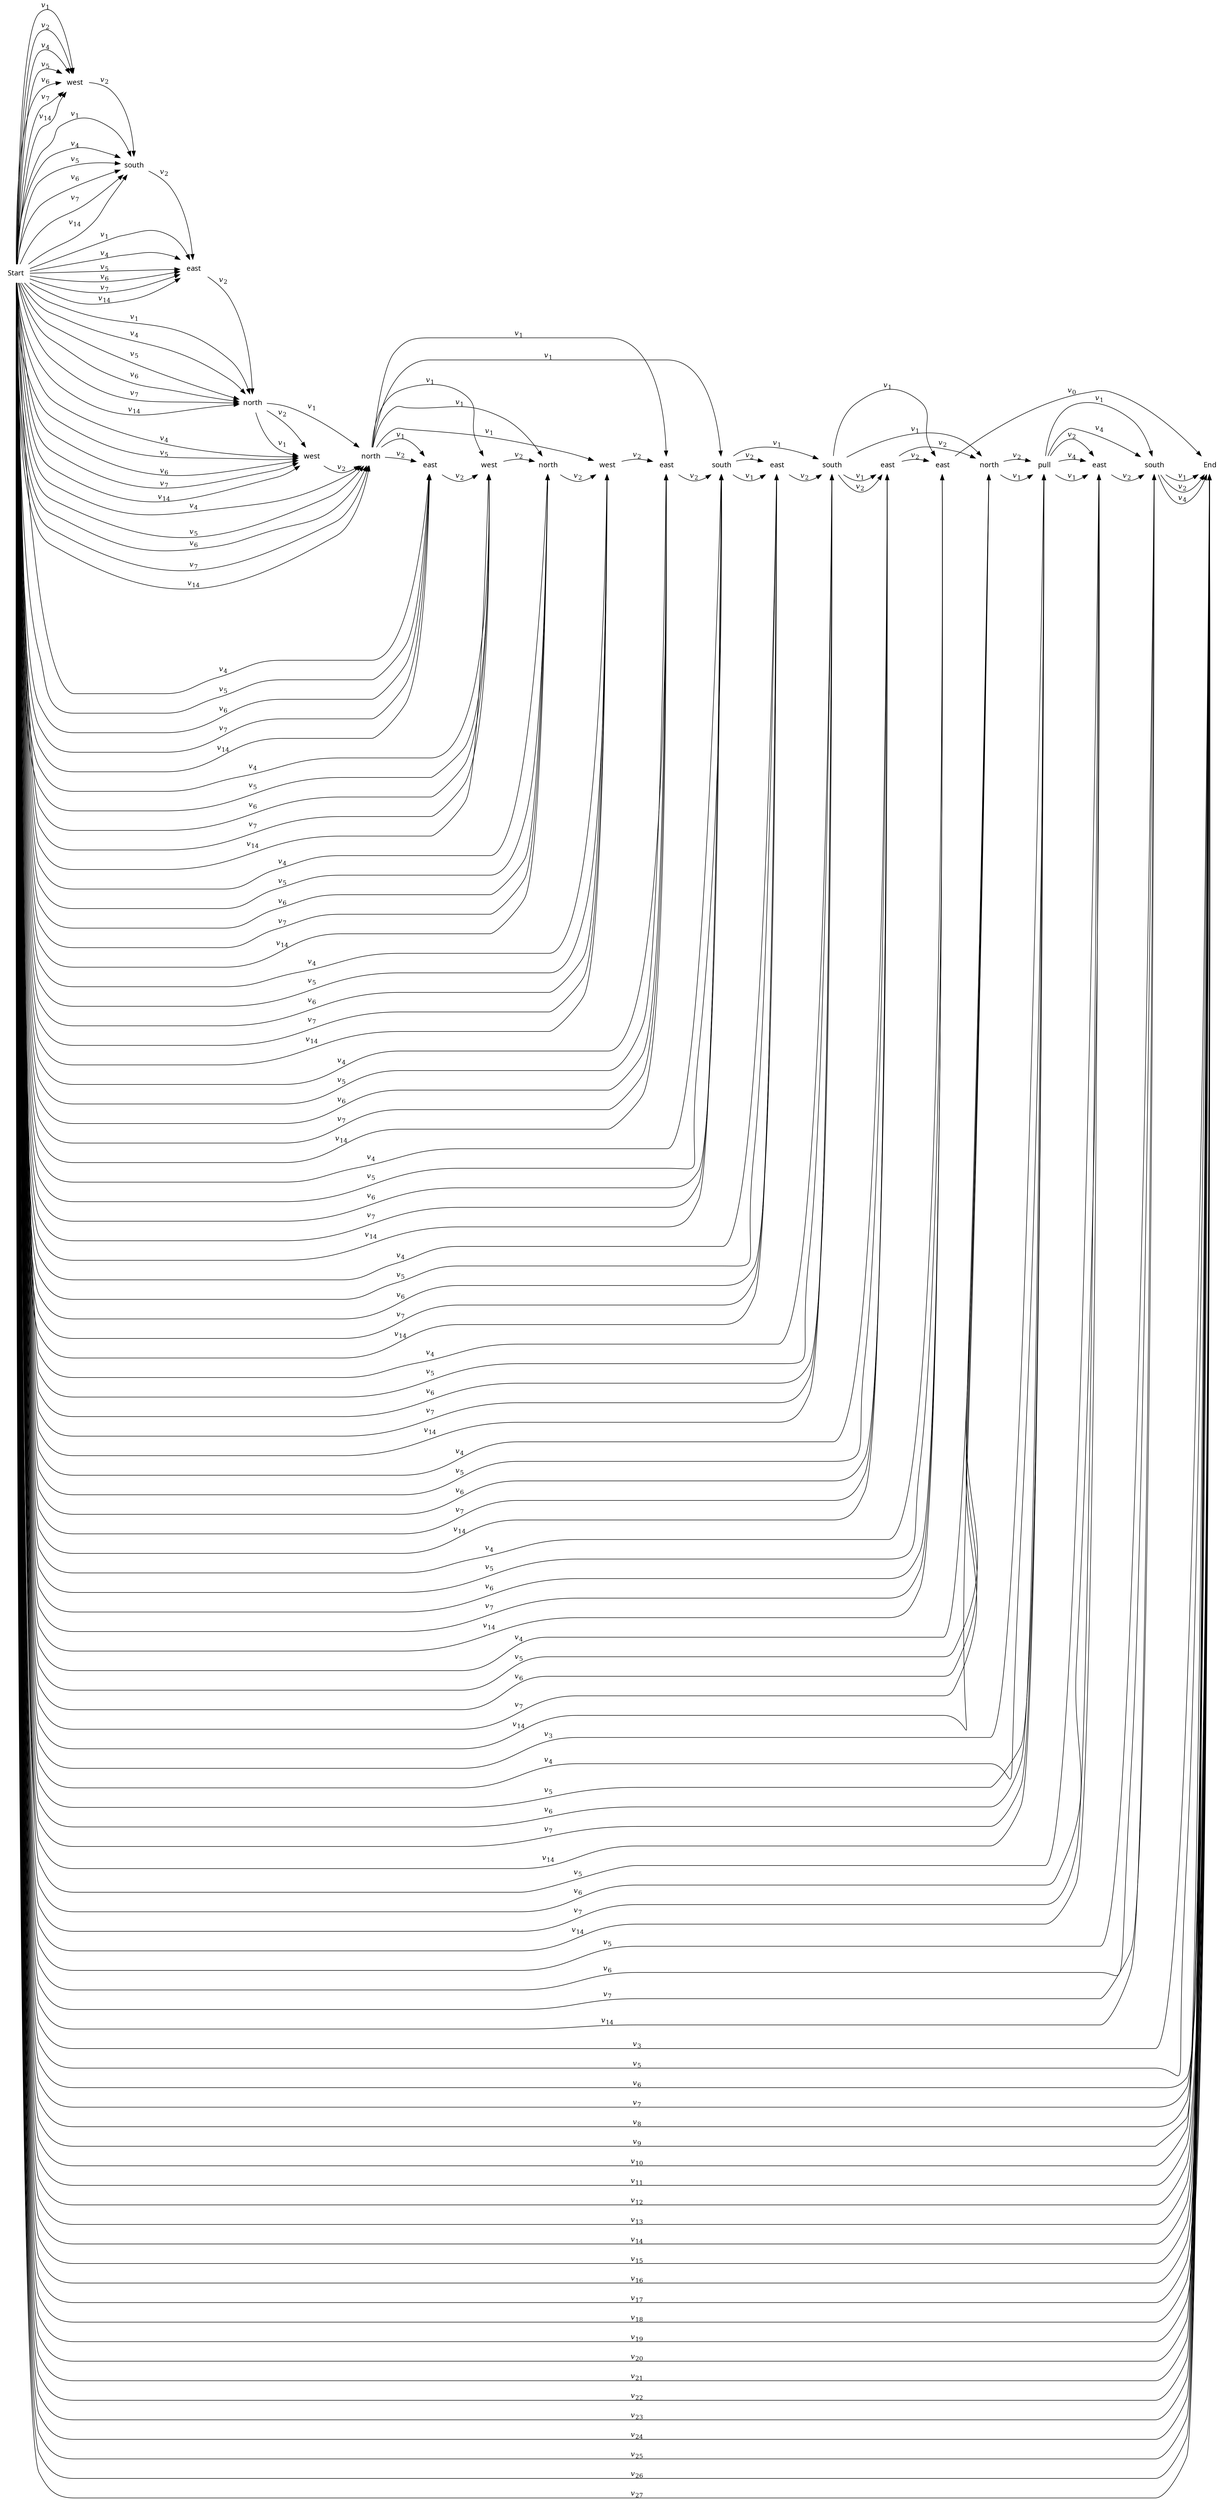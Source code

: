 digraph cat {
rankdir=LR
node [shape=plaintext]
edge [arrowhead=normal]

0 [label="Start",fontname="sans"]
1 [label="west",fontname="sans"]
2 [label="south",fontname="sans"]
3 [label="east",fontname="sans"]
4 [label="north",fontname="sans"]
5 [label="west",fontname="sans"]
6 [label="north",fontname="sans"]
7 [label="east",fontname="sans"]
8 [label="west",fontname="sans"]
9 [label="north",fontname="sans"]
10 [label="west",fontname="sans"]
11 [label="east",fontname="sans"]
12 [label="south",fontname="sans"]
13 [label="east",fontname="sans"]
14 [label="south",fontname="sans"]
15 [label="east",fontname="sans"]
16 [label="east",fontname="sans"]
17 [label="north",fontname="sans"]
18 [label="pull",fontname="sans"]
19 [label="east",fontname="sans"]
20 [label="south",fontname="sans"]
21 [label="End",fontname="sans"]

0 -> 1 [label=<<i>v</i><sub>1</sub>>]
0 -> 2 [label=<<i>v</i><sub>1</sub>>]
0 -> 3 [label=<<i>v</i><sub>1</sub>>]
0 -> 4 [label=<<i>v</i><sub>1</sub>>]
0 -> 1 [label=<<i>v</i><sub>2</sub>>]
0 -> 18 [label=<<i>v</i><sub>3</sub>>]
0 -> 21 [label=<<i>v</i><sub>3</sub>>]
0 -> 1 [label=<<i>v</i><sub>4</sub>>]
0 -> 2 [label=<<i>v</i><sub>4</sub>>]
0 -> 3 [label=<<i>v</i><sub>4</sub>>]
0 -> 4 [label=<<i>v</i><sub>4</sub>>]
0 -> 5 [label=<<i>v</i><sub>4</sub>>]
0 -> 6 [label=<<i>v</i><sub>4</sub>>]
0 -> 7 [label=<<i>v</i><sub>4</sub>>]
0 -> 8 [label=<<i>v</i><sub>4</sub>>]
0 -> 9 [label=<<i>v</i><sub>4</sub>>]
0 -> 10 [label=<<i>v</i><sub>4</sub>>]
0 -> 11 [label=<<i>v</i><sub>4</sub>>]
0 -> 12 [label=<<i>v</i><sub>4</sub>>]
0 -> 13 [label=<<i>v</i><sub>4</sub>>]
0 -> 14 [label=<<i>v</i><sub>4</sub>>]
0 -> 15 [label=<<i>v</i><sub>4</sub>>]
0 -> 16 [label=<<i>v</i><sub>4</sub>>]
0 -> 17 [label=<<i>v</i><sub>4</sub>>]
0 -> 18 [label=<<i>v</i><sub>4</sub>>]
0 -> 1 [label=<<i>v</i><sub>5</sub>>]
0 -> 2 [label=<<i>v</i><sub>5</sub>>]
0 -> 3 [label=<<i>v</i><sub>5</sub>>]
0 -> 4 [label=<<i>v</i><sub>5</sub>>]
0 -> 5 [label=<<i>v</i><sub>5</sub>>]
0 -> 6 [label=<<i>v</i><sub>5</sub>>]
0 -> 7 [label=<<i>v</i><sub>5</sub>>]
0 -> 8 [label=<<i>v</i><sub>5</sub>>]
0 -> 9 [label=<<i>v</i><sub>5</sub>>]
0 -> 10 [label=<<i>v</i><sub>5</sub>>]
0 -> 11 [label=<<i>v</i><sub>5</sub>>]
0 -> 12 [label=<<i>v</i><sub>5</sub>>]
0 -> 13 [label=<<i>v</i><sub>5</sub>>]
0 -> 14 [label=<<i>v</i><sub>5</sub>>]
0 -> 15 [label=<<i>v</i><sub>5</sub>>]
0 -> 16 [label=<<i>v</i><sub>5</sub>>]
0 -> 17 [label=<<i>v</i><sub>5</sub>>]
0 -> 18 [label=<<i>v</i><sub>5</sub>>]
0 -> 19 [label=<<i>v</i><sub>5</sub>>]
0 -> 20 [label=<<i>v</i><sub>5</sub>>]
0 -> 21 [label=<<i>v</i><sub>5</sub>>]
0 -> 1 [label=<<i>v</i><sub>6</sub>>]
0 -> 2 [label=<<i>v</i><sub>6</sub>>]
0 -> 3 [label=<<i>v</i><sub>6</sub>>]
0 -> 4 [label=<<i>v</i><sub>6</sub>>]
0 -> 5 [label=<<i>v</i><sub>6</sub>>]
0 -> 6 [label=<<i>v</i><sub>6</sub>>]
0 -> 7 [label=<<i>v</i><sub>6</sub>>]
0 -> 8 [label=<<i>v</i><sub>6</sub>>]
0 -> 9 [label=<<i>v</i><sub>6</sub>>]
0 -> 10 [label=<<i>v</i><sub>6</sub>>]
0 -> 11 [label=<<i>v</i><sub>6</sub>>]
0 -> 12 [label=<<i>v</i><sub>6</sub>>]
0 -> 13 [label=<<i>v</i><sub>6</sub>>]
0 -> 14 [label=<<i>v</i><sub>6</sub>>]
0 -> 15 [label=<<i>v</i><sub>6</sub>>]
0 -> 16 [label=<<i>v</i><sub>6</sub>>]
0 -> 17 [label=<<i>v</i><sub>6</sub>>]
0 -> 18 [label=<<i>v</i><sub>6</sub>>]
0 -> 19 [label=<<i>v</i><sub>6</sub>>]
0 -> 20 [label=<<i>v</i><sub>6</sub>>]
0 -> 21 [label=<<i>v</i><sub>6</sub>>]
0 -> 1 [label=<<i>v</i><sub>7</sub>>]
0 -> 2 [label=<<i>v</i><sub>7</sub>>]
0 -> 3 [label=<<i>v</i><sub>7</sub>>]
0 -> 4 [label=<<i>v</i><sub>7</sub>>]
0 -> 5 [label=<<i>v</i><sub>7</sub>>]
0 -> 6 [label=<<i>v</i><sub>7</sub>>]
0 -> 7 [label=<<i>v</i><sub>7</sub>>]
0 -> 8 [label=<<i>v</i><sub>7</sub>>]
0 -> 9 [label=<<i>v</i><sub>7</sub>>]
0 -> 10 [label=<<i>v</i><sub>7</sub>>]
0 -> 11 [label=<<i>v</i><sub>7</sub>>]
0 -> 12 [label=<<i>v</i><sub>7</sub>>]
0 -> 13 [label=<<i>v</i><sub>7</sub>>]
0 -> 14 [label=<<i>v</i><sub>7</sub>>]
0 -> 15 [label=<<i>v</i><sub>7</sub>>]
0 -> 16 [label=<<i>v</i><sub>7</sub>>]
0 -> 17 [label=<<i>v</i><sub>7</sub>>]
0 -> 18 [label=<<i>v</i><sub>7</sub>>]
0 -> 19 [label=<<i>v</i><sub>7</sub>>]
0 -> 20 [label=<<i>v</i><sub>7</sub>>]
0 -> 21 [label=<<i>v</i><sub>7</sub>>]
0 -> 21 [label=<<i>v</i><sub>8</sub>>]
0 -> 21 [label=<<i>v</i><sub>9</sub>>]
0 -> 21 [label=<<i>v</i><sub>10</sub>>]
0 -> 21 [label=<<i>v</i><sub>11</sub>>]
0 -> 21 [label=<<i>v</i><sub>12</sub>>]
0 -> 21 [label=<<i>v</i><sub>13</sub>>]
0 -> 1 [label=<<i>v</i><sub>14</sub>>]
0 -> 2 [label=<<i>v</i><sub>14</sub>>]
0 -> 3 [label=<<i>v</i><sub>14</sub>>]
0 -> 4 [label=<<i>v</i><sub>14</sub>>]
0 -> 5 [label=<<i>v</i><sub>14</sub>>]
0 -> 6 [label=<<i>v</i><sub>14</sub>>]
0 -> 7 [label=<<i>v</i><sub>14</sub>>]
0 -> 8 [label=<<i>v</i><sub>14</sub>>]
0 -> 9 [label=<<i>v</i><sub>14</sub>>]
0 -> 10 [label=<<i>v</i><sub>14</sub>>]
0 -> 11 [label=<<i>v</i><sub>14</sub>>]
0 -> 12 [label=<<i>v</i><sub>14</sub>>]
0 -> 13 [label=<<i>v</i><sub>14</sub>>]
0 -> 14 [label=<<i>v</i><sub>14</sub>>]
0 -> 15 [label=<<i>v</i><sub>14</sub>>]
0 -> 16 [label=<<i>v</i><sub>14</sub>>]
0 -> 17 [label=<<i>v</i><sub>14</sub>>]
0 -> 18 [label=<<i>v</i><sub>14</sub>>]
0 -> 19 [label=<<i>v</i><sub>14</sub>>]
0 -> 20 [label=<<i>v</i><sub>14</sub>>]
0 -> 21 [label=<<i>v</i><sub>14</sub>>]
0 -> 21 [label=<<i>v</i><sub>15</sub>>]
0 -> 21 [label=<<i>v</i><sub>16</sub>>]
0 -> 21 [label=<<i>v</i><sub>17</sub>>]
0 -> 21 [label=<<i>v</i><sub>18</sub>>]
0 -> 21 [label=<<i>v</i><sub>19</sub>>]
0 -> 21 [label=<<i>v</i><sub>20</sub>>]
0 -> 21 [label=<<i>v</i><sub>21</sub>>]
0 -> 21 [label=<<i>v</i><sub>22</sub>>]
0 -> 21 [label=<<i>v</i><sub>23</sub>>]
0 -> 21 [label=<<i>v</i><sub>24</sub>>]
0 -> 21 [label=<<i>v</i><sub>25</sub>>]
0 -> 21 [label=<<i>v</i><sub>26</sub>>]
0 -> 21 [label=<<i>v</i><sub>27</sub>>]
1 -> 2 [label=<<i>v</i><sub>2</sub>>]
2 -> 3 [label=<<i>v</i><sub>2</sub>>]
3 -> 4 [label=<<i>v</i><sub>2</sub>>]
4 -> 5 [label=<<i>v</i><sub>1</sub>>]
4 -> 6 [label=<<i>v</i><sub>1</sub>>]
4 -> 5 [label=<<i>v</i><sub>2</sub>>]
5 -> 6 [label=<<i>v</i><sub>2</sub>>]
6 -> 7 [label=<<i>v</i><sub>1</sub>>]
6 -> 8 [label=<<i>v</i><sub>1</sub>>]
6 -> 9 [label=<<i>v</i><sub>1</sub>>]
6 -> 10 [label=<<i>v</i><sub>1</sub>>]
6 -> 11 [label=<<i>v</i><sub>1</sub>>]
6 -> 12 [label=<<i>v</i><sub>1</sub>>]
6 -> 7 [label=<<i>v</i><sub>2</sub>>]
7 -> 8 [label=<<i>v</i><sub>2</sub>>]
8 -> 9 [label=<<i>v</i><sub>2</sub>>]
9 -> 10 [label=<<i>v</i><sub>2</sub>>]
10 -> 11 [label=<<i>v</i><sub>2</sub>>]
11 -> 12 [label=<<i>v</i><sub>2</sub>>]
12 -> 13 [label=<<i>v</i><sub>1</sub>>]
12 -> 14 [label=<<i>v</i><sub>1</sub>>]
12 -> 13 [label=<<i>v</i><sub>2</sub>>]
13 -> 14 [label=<<i>v</i><sub>2</sub>>]
14 -> 15 [label=<<i>v</i><sub>1</sub>>]
14 -> 16 [label=<<i>v</i><sub>1</sub>>]
14 -> 17 [label=<<i>v</i><sub>1</sub>>]
14 -> 15 [label=<<i>v</i><sub>2</sub>>]
15 -> 16 [label=<<i>v</i><sub>2</sub>>]
15 -> 17 [label=<<i>v</i><sub>2</sub>>]
16 -> 21 [label=<<i>v</i><sub>0</sub>>]
17 -> 18 [label=<<i>v</i><sub>1</sub>>]
17 -> 18 [label=<<i>v</i><sub>2</sub>>]
18 -> 19 [label=<<i>v</i><sub>1</sub>>]
18 -> 20 [label=<<i>v</i><sub>1</sub>>]
18 -> 19 [label=<<i>v</i><sub>2</sub>>]
18 -> 19 [label=<<i>v</i><sub>4</sub>>]
18 -> 20 [label=<<i>v</i><sub>4</sub>>]
19 -> 20 [label=<<i>v</i><sub>2</sub>>]
20 -> 21 [label=<<i>v</i><sub>1</sub>>]
20 -> 21 [label=<<i>v</i><sub>2</sub>>]
20 -> 21 [label=<<i>v</i><sub>4</sub>>]

# To line up the actions
0 -> 1 [weight=100,style=invis]
1 -> 2 [weight=100,style=invis]
2 -> 3 [weight=100,style=invis]
3 -> 4 [weight=100,style=invis]
4 -> 5 [weight=100,style=invis]
5 -> 6 [weight=100,style=invis]
6 -> 7 [weight=100,style=invis]
7 -> 8 [weight=100,style=invis]
8 -> 9 [weight=100,style=invis]
9 -> 10 [weight=100,style=invis]
10 -> 11 [weight=100,style=invis]
11 -> 12 [weight=100,style=invis]
12 -> 13 [weight=100,style=invis]
13 -> 14 [weight=100,style=invis]
14 -> 15 [weight=100,style=invis]
15 -> 16 [weight=100,style=invis]
16 -> 17 [weight=100,style=invis]
17 -> 18 [weight=100,style=invis]
18 -> 19 [weight=100,style=invis]
19 -> 20 [weight=100,style=invis]
20 -> 21 [weight=100,style=invis]
}

